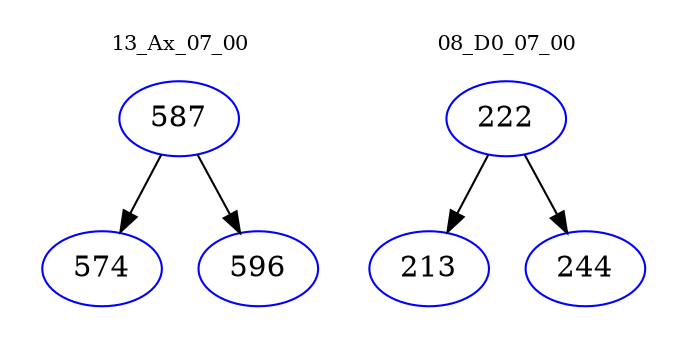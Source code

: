 digraph{
subgraph cluster_0 {
color = white
label = "13_Ax_07_00";
fontsize=10;
T0_587 [label="587", color="blue"]
T0_587 -> T0_574 [color="black"]
T0_574 [label="574", color="blue"]
T0_587 -> T0_596 [color="black"]
T0_596 [label="596", color="blue"]
}
subgraph cluster_1 {
color = white
label = "08_D0_07_00";
fontsize=10;
T1_222 [label="222", color="blue"]
T1_222 -> T1_213 [color="black"]
T1_213 [label="213", color="blue"]
T1_222 -> T1_244 [color="black"]
T1_244 [label="244", color="blue"]
}
}
